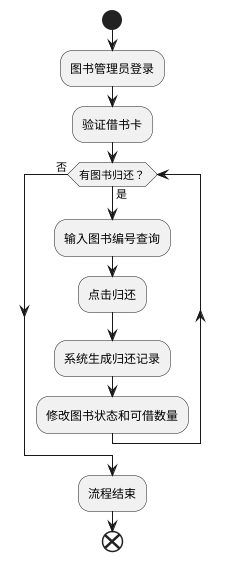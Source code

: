 @startuml
start
:图书管理员登录;
:验证借书卡;
while(有图书归还？) is (是)
    :输入图书编号查询;
    :点击归还;
    :系统生成归还记录;
    :修改图书状态和可借数量;
    end while (否)
    :流程结束;
    end
@enduml